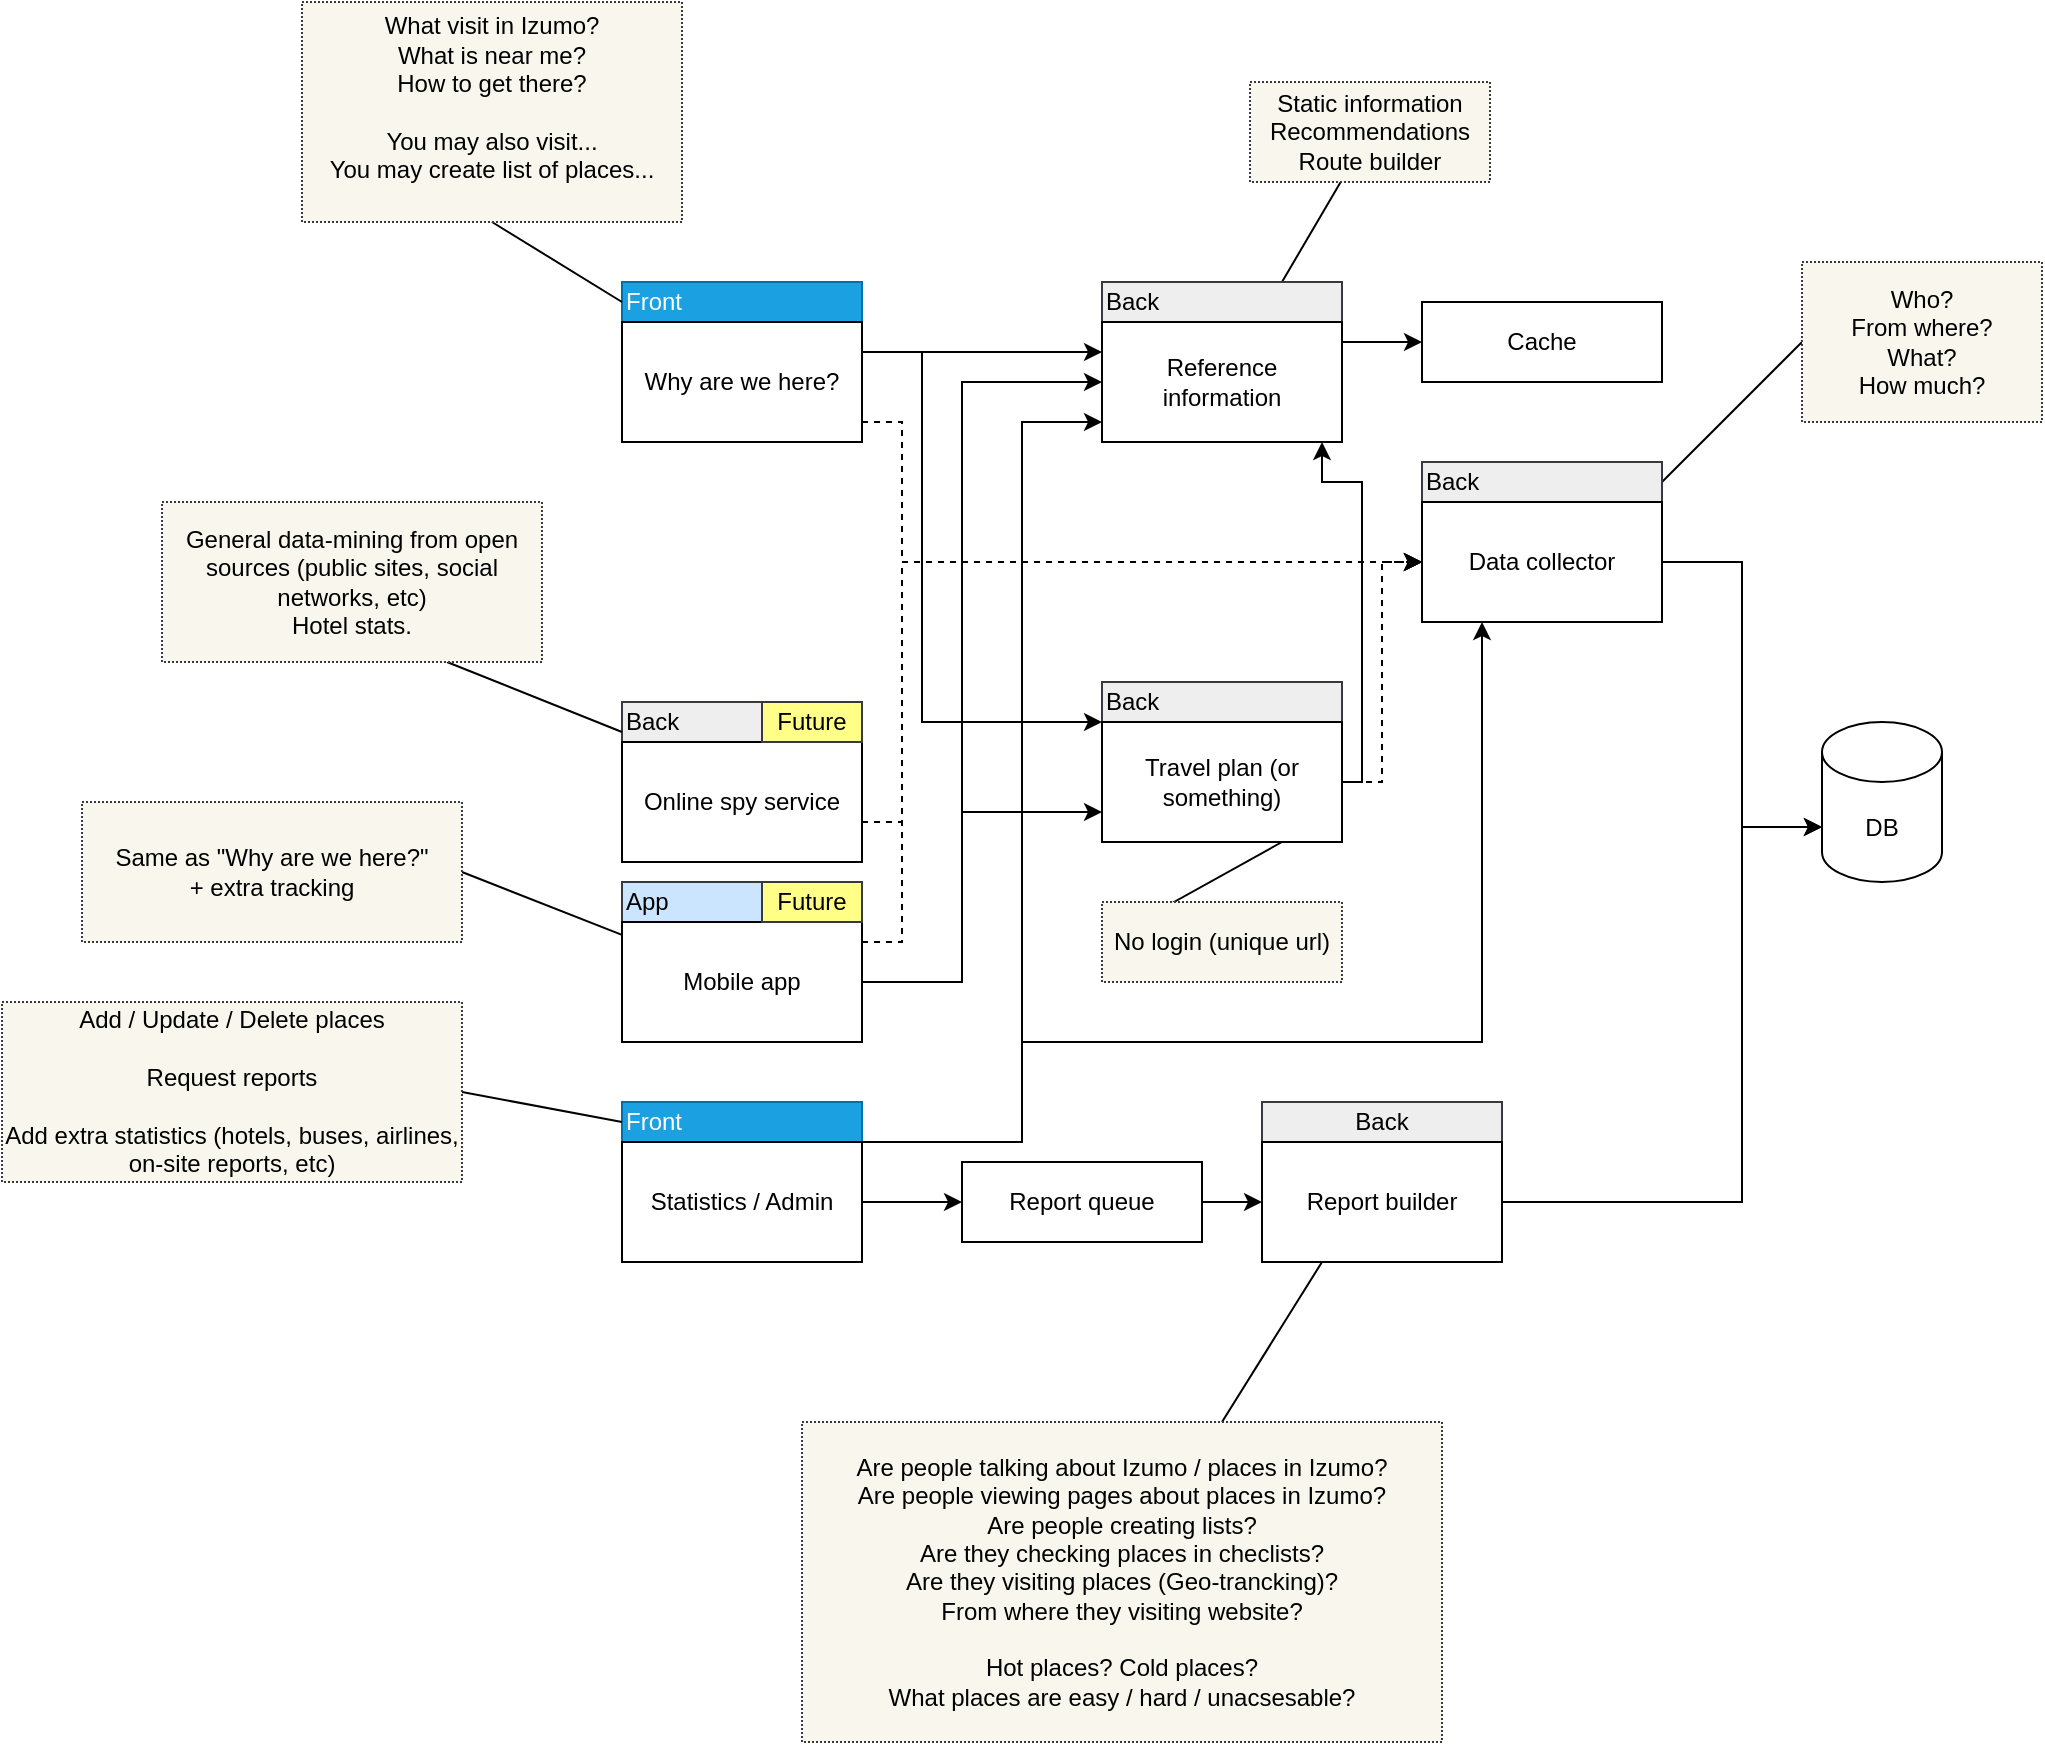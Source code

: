 <mxfile version="21.2.1" type="device">
  <diagram name="Page-1" id="RAzvQW3pOOAMKx-m_3gv">
    <mxGraphModel dx="1782" dy="2820" grid="1" gridSize="10" guides="1" tooltips="1" connect="1" arrows="1" fold="1" page="1" pageScale="1" pageWidth="827" pageHeight="1169" math="0" shadow="0">
      <root>
        <mxCell id="0" />
        <mxCell id="1" parent="0" />
        <mxCell id="E72YMyqT1U3GIHxhaPFI-1" value="&lt;div align=&quot;left&quot;&gt;Front&lt;/div&gt;" style="rounded=0;whiteSpace=wrap;html=1;fillColor=#1ba1e2;fontColor=#ffffff;strokeColor=#006EAF;align=left;" vertex="1" parent="1">
          <mxGeometry x="40" y="-1060" width="120" height="20" as="geometry" />
        </mxCell>
        <mxCell id="E72YMyqT1U3GIHxhaPFI-67" style="rounded=0;orthogonalLoop=1;jettySize=auto;html=1;exitX=0.75;exitY=0;exitDx=0;exitDy=0;endArrow=none;endFill=0;" edge="1" parent="1" source="E72YMyqT1U3GIHxhaPFI-2" target="E72YMyqT1U3GIHxhaPFI-66">
          <mxGeometry relative="1" as="geometry" />
        </mxCell>
        <mxCell id="E72YMyqT1U3GIHxhaPFI-2" value="&lt;div align=&quot;left&quot;&gt;Back&lt;/div&gt;" style="rounded=0;whiteSpace=wrap;html=1;fillColor=#eeeeee;strokeColor=#36393d;align=left;" vertex="1" parent="1">
          <mxGeometry x="280" y="-1060" width="120" height="20" as="geometry" />
        </mxCell>
        <mxCell id="E72YMyqT1U3GIHxhaPFI-21" style="edgeStyle=orthogonalEdgeStyle;rounded=0;orthogonalLoop=1;jettySize=auto;html=1;entryX=0;entryY=0.5;entryDx=0;entryDy=0;dashed=1;" edge="1" parent="1" source="E72YMyqT1U3GIHxhaPFI-3" target="E72YMyqT1U3GIHxhaPFI-7">
          <mxGeometry relative="1" as="geometry">
            <Array as="points">
              <mxPoint x="180" y="-990" />
              <mxPoint x="180" y="-920" />
            </Array>
          </mxGeometry>
        </mxCell>
        <mxCell id="E72YMyqT1U3GIHxhaPFI-75" style="edgeStyle=orthogonalEdgeStyle;rounded=0;orthogonalLoop=1;jettySize=auto;html=1;exitX=1;exitY=0.25;exitDx=0;exitDy=0;entryX=0;entryY=0;entryDx=0;entryDy=0;" edge="1" parent="1" source="E72YMyqT1U3GIHxhaPFI-3" target="E72YMyqT1U3GIHxhaPFI-47">
          <mxGeometry relative="1" as="geometry">
            <Array as="points">
              <mxPoint x="190" y="-1025" />
              <mxPoint x="190" y="-840" />
            </Array>
          </mxGeometry>
        </mxCell>
        <mxCell id="E72YMyqT1U3GIHxhaPFI-76" style="edgeStyle=orthogonalEdgeStyle;rounded=0;orthogonalLoop=1;jettySize=auto;html=1;entryX=0;entryY=0.25;entryDx=0;entryDy=0;" edge="1" parent="1" source="E72YMyqT1U3GIHxhaPFI-3" target="E72YMyqT1U3GIHxhaPFI-4">
          <mxGeometry relative="1" as="geometry">
            <Array as="points">
              <mxPoint x="200" y="-1025" />
              <mxPoint x="200" y="-1025" />
            </Array>
          </mxGeometry>
        </mxCell>
        <mxCell id="E72YMyqT1U3GIHxhaPFI-3" value="Why are we here?" style="rounded=0;whiteSpace=wrap;html=1;" vertex="1" parent="1">
          <mxGeometry x="40" y="-1040" width="120" height="60" as="geometry" />
        </mxCell>
        <mxCell id="E72YMyqT1U3GIHxhaPFI-17" style="edgeStyle=orthogonalEdgeStyle;rounded=0;orthogonalLoop=1;jettySize=auto;html=1;" edge="1" parent="1" source="E72YMyqT1U3GIHxhaPFI-4" target="E72YMyqT1U3GIHxhaPFI-10">
          <mxGeometry relative="1" as="geometry">
            <Array as="points">
              <mxPoint x="420" y="-1030" />
              <mxPoint x="420" y="-1030" />
            </Array>
          </mxGeometry>
        </mxCell>
        <mxCell id="E72YMyqT1U3GIHxhaPFI-4" value="&lt;div&gt;&lt;span class=&quot;HwtZe&quot; lang=&quot;en&quot;&gt;Reference&lt;/span&gt;&lt;/div&gt;&lt;div&gt;&lt;span class=&quot;HwtZe&quot; lang=&quot;en&quot;&gt;information&lt;/span&gt;&lt;/div&gt;&lt;div&gt;&lt;span class=&quot;HwtZe&quot; lang=&quot;en&quot;&gt;&lt;/span&gt;&lt;/div&gt;" style="rounded=0;whiteSpace=wrap;html=1;" vertex="1" parent="1">
          <mxGeometry x="280" y="-1040" width="120" height="60" as="geometry" />
        </mxCell>
        <mxCell id="E72YMyqT1U3GIHxhaPFI-80" style="rounded=0;orthogonalLoop=1;jettySize=auto;html=1;exitX=1;exitY=0.5;exitDx=0;exitDy=0;entryX=0;entryY=0.5;entryDx=0;entryDy=0;endArrow=none;endFill=0;" edge="1" parent="1" source="E72YMyqT1U3GIHxhaPFI-6" target="E72YMyqT1U3GIHxhaPFI-79">
          <mxGeometry relative="1" as="geometry" />
        </mxCell>
        <mxCell id="E72YMyqT1U3GIHxhaPFI-6" value="&lt;div align=&quot;left&quot;&gt;Back&lt;/div&gt;" style="rounded=0;whiteSpace=wrap;html=1;fillColor=#eeeeee;strokeColor=#36393d;align=left;" vertex="1" parent="1">
          <mxGeometry x="440" y="-970" width="120" height="20" as="geometry" />
        </mxCell>
        <mxCell id="E72YMyqT1U3GIHxhaPFI-55" style="edgeStyle=orthogonalEdgeStyle;rounded=0;orthogonalLoop=1;jettySize=auto;html=1;entryX=0;entryY=0;entryDx=0;entryDy=52.5;entryPerimeter=0;" edge="1" parent="1" source="E72YMyqT1U3GIHxhaPFI-7" target="E72YMyqT1U3GIHxhaPFI-23">
          <mxGeometry relative="1" as="geometry" />
        </mxCell>
        <mxCell id="E72YMyqT1U3GIHxhaPFI-7" value="Data collector" style="rounded=0;whiteSpace=wrap;html=1;" vertex="1" parent="1">
          <mxGeometry x="440" y="-950" width="120" height="60" as="geometry" />
        </mxCell>
        <mxCell id="E72YMyqT1U3GIHxhaPFI-10" value="Cache" style="rounded=0;whiteSpace=wrap;html=1;" vertex="1" parent="1">
          <mxGeometry x="440" y="-1050" width="120" height="40" as="geometry" />
        </mxCell>
        <mxCell id="E72YMyqT1U3GIHxhaPFI-11" value="&lt;div align=&quot;left&quot;&gt;Front&lt;/div&gt;" style="rounded=0;whiteSpace=wrap;html=1;fillColor=#1ba1e2;fontColor=#ffffff;strokeColor=#006EAF;align=left;" vertex="1" parent="1">
          <mxGeometry x="40" y="-650" width="120" height="20" as="geometry" />
        </mxCell>
        <mxCell id="E72YMyqT1U3GIHxhaPFI-25" style="edgeStyle=orthogonalEdgeStyle;rounded=0;orthogonalLoop=1;jettySize=auto;html=1;entryX=0;entryY=0.5;entryDx=0;entryDy=0;" edge="1" parent="1" source="E72YMyqT1U3GIHxhaPFI-12" target="E72YMyqT1U3GIHxhaPFI-24">
          <mxGeometry relative="1" as="geometry" />
        </mxCell>
        <mxCell id="E72YMyqT1U3GIHxhaPFI-58" style="edgeStyle=orthogonalEdgeStyle;rounded=0;orthogonalLoop=1;jettySize=auto;html=1;" edge="1" parent="1" source="E72YMyqT1U3GIHxhaPFI-12">
          <mxGeometry relative="1" as="geometry">
            <mxPoint x="280" y="-990" as="targetPoint" />
            <Array as="points">
              <mxPoint x="240" y="-630" />
              <mxPoint x="240" y="-990" />
            </Array>
          </mxGeometry>
        </mxCell>
        <mxCell id="E72YMyqT1U3GIHxhaPFI-78" style="edgeStyle=orthogonalEdgeStyle;rounded=0;orthogonalLoop=1;jettySize=auto;html=1;exitX=1;exitY=0.25;exitDx=0;exitDy=0;entryX=0.25;entryY=1;entryDx=0;entryDy=0;" edge="1" parent="1" source="E72YMyqT1U3GIHxhaPFI-12" target="E72YMyqT1U3GIHxhaPFI-7">
          <mxGeometry relative="1" as="geometry">
            <Array as="points">
              <mxPoint x="160" y="-630" />
              <mxPoint x="240" y="-630" />
              <mxPoint x="240" y="-680" />
              <mxPoint x="470" y="-680" />
            </Array>
          </mxGeometry>
        </mxCell>
        <mxCell id="E72YMyqT1U3GIHxhaPFI-12" value="Statistics / Admin" style="rounded=0;whiteSpace=wrap;html=1;" vertex="1" parent="1">
          <mxGeometry x="40" y="-630" width="120" height="60" as="geometry" />
        </mxCell>
        <mxCell id="E72YMyqT1U3GIHxhaPFI-23" value="DB" style="shape=cylinder3;whiteSpace=wrap;html=1;boundedLbl=1;backgroundOutline=1;size=15;" vertex="1" parent="1">
          <mxGeometry x="640" y="-840" width="60" height="80" as="geometry" />
        </mxCell>
        <mxCell id="E72YMyqT1U3GIHxhaPFI-31" style="edgeStyle=orthogonalEdgeStyle;rounded=0;orthogonalLoop=1;jettySize=auto;html=1;entryX=0;entryY=0.5;entryDx=0;entryDy=0;" edge="1" parent="1" source="E72YMyqT1U3GIHxhaPFI-24" target="E72YMyqT1U3GIHxhaPFI-29">
          <mxGeometry relative="1" as="geometry" />
        </mxCell>
        <mxCell id="E72YMyqT1U3GIHxhaPFI-24" value="Report queue &lt;span class=&quot;HwtZe&quot; lang=&quot;en&quot;&gt;&lt;/span&gt;" style="rounded=0;whiteSpace=wrap;html=1;" vertex="1" parent="1">
          <mxGeometry x="210" y="-620" width="120" height="40" as="geometry" />
        </mxCell>
        <mxCell id="E72YMyqT1U3GIHxhaPFI-28" value="Back" style="rounded=0;whiteSpace=wrap;html=1;fillColor=#eeeeee;strokeColor=#36393d;" vertex="1" parent="1">
          <mxGeometry x="360" y="-650" width="120" height="20" as="geometry" />
        </mxCell>
        <mxCell id="E72YMyqT1U3GIHxhaPFI-30" style="edgeStyle=orthogonalEdgeStyle;rounded=0;orthogonalLoop=1;jettySize=auto;html=1;entryX=0;entryY=0;entryDx=0;entryDy=52.5;entryPerimeter=0;" edge="1" parent="1" source="E72YMyqT1U3GIHxhaPFI-29" target="E72YMyqT1U3GIHxhaPFI-23">
          <mxGeometry relative="1" as="geometry">
            <Array as="points">
              <mxPoint x="600" y="-600" />
              <mxPoint x="600" y="-788" />
            </Array>
          </mxGeometry>
        </mxCell>
        <mxCell id="E72YMyqT1U3GIHxhaPFI-29" value="Report builder" style="rounded=0;whiteSpace=wrap;html=1;" vertex="1" parent="1">
          <mxGeometry x="360" y="-630" width="120" height="60" as="geometry" />
        </mxCell>
        <mxCell id="E72YMyqT1U3GIHxhaPFI-35" value="&lt;div align=&quot;left&quot;&gt;Back&lt;/div&gt;" style="rounded=0;whiteSpace=wrap;html=1;fillColor=#eeeeee;strokeColor=#36393d;align=left;" vertex="1" parent="1">
          <mxGeometry x="40" y="-850" width="120" height="20" as="geometry" />
        </mxCell>
        <mxCell id="E72YMyqT1U3GIHxhaPFI-40" style="edgeStyle=orthogonalEdgeStyle;rounded=0;orthogonalLoop=1;jettySize=auto;html=1;entryX=0;entryY=0.5;entryDx=0;entryDy=0;dashed=1;" edge="1" parent="1" source="E72YMyqT1U3GIHxhaPFI-36" target="E72YMyqT1U3GIHxhaPFI-7">
          <mxGeometry relative="1" as="geometry">
            <Array as="points">
              <mxPoint x="180" y="-790" />
              <mxPoint x="180" y="-920" />
            </Array>
          </mxGeometry>
        </mxCell>
        <mxCell id="E72YMyqT1U3GIHxhaPFI-36" value="Online spy service" style="rounded=0;whiteSpace=wrap;html=1;" vertex="1" parent="1">
          <mxGeometry x="40" y="-830" width="120" height="60" as="geometry" />
        </mxCell>
        <mxCell id="E72YMyqT1U3GIHxhaPFI-37" value="Future" style="rounded=0;whiteSpace=wrap;html=1;fillColor=#ffff88;strokeColor=#36393d;" vertex="1" parent="1">
          <mxGeometry x="110" y="-850" width="50" height="20" as="geometry" />
        </mxCell>
        <mxCell id="E72YMyqT1U3GIHxhaPFI-41" value="App" style="rounded=0;whiteSpace=wrap;html=1;fillColor=#cce5ff;strokeColor=#36393d;align=left;" vertex="1" parent="1">
          <mxGeometry x="40" y="-760" width="120" height="20" as="geometry" />
        </mxCell>
        <mxCell id="E72YMyqT1U3GIHxhaPFI-45" style="edgeStyle=orthogonalEdgeStyle;rounded=0;orthogonalLoop=1;jettySize=auto;html=1;entryX=0;entryY=0.5;entryDx=0;entryDy=0;dashed=1;" edge="1" parent="1" source="E72YMyqT1U3GIHxhaPFI-42" target="E72YMyqT1U3GIHxhaPFI-7">
          <mxGeometry relative="1" as="geometry">
            <Array as="points">
              <mxPoint x="180" y="-730" />
              <mxPoint x="180" y="-920" />
            </Array>
          </mxGeometry>
        </mxCell>
        <mxCell id="E72YMyqT1U3GIHxhaPFI-54" style="edgeStyle=orthogonalEdgeStyle;rounded=0;orthogonalLoop=1;jettySize=auto;html=1;entryX=0;entryY=0.5;entryDx=0;entryDy=0;" edge="1" parent="1" source="E72YMyqT1U3GIHxhaPFI-42" target="E72YMyqT1U3GIHxhaPFI-4">
          <mxGeometry relative="1" as="geometry">
            <Array as="points">
              <mxPoint x="210" y="-710" />
              <mxPoint x="210" y="-1010" />
            </Array>
          </mxGeometry>
        </mxCell>
        <mxCell id="E72YMyqT1U3GIHxhaPFI-77" style="edgeStyle=orthogonalEdgeStyle;rounded=0;orthogonalLoop=1;jettySize=auto;html=1;entryX=0;entryY=0.75;entryDx=0;entryDy=0;" edge="1" parent="1" source="E72YMyqT1U3GIHxhaPFI-42" target="E72YMyqT1U3GIHxhaPFI-47">
          <mxGeometry relative="1" as="geometry">
            <Array as="points">
              <mxPoint x="210" y="-710" />
              <mxPoint x="210" y="-795" />
            </Array>
          </mxGeometry>
        </mxCell>
        <mxCell id="E72YMyqT1U3GIHxhaPFI-42" value="Mobile app" style="rounded=0;whiteSpace=wrap;html=1;" vertex="1" parent="1">
          <mxGeometry x="40" y="-740" width="120" height="60" as="geometry" />
        </mxCell>
        <mxCell id="E72YMyqT1U3GIHxhaPFI-43" value="Future" style="rounded=0;whiteSpace=wrap;html=1;fillColor=#ffff88;strokeColor=#36393d;" vertex="1" parent="1">
          <mxGeometry x="110" y="-760" width="50" height="20" as="geometry" />
        </mxCell>
        <mxCell id="E72YMyqT1U3GIHxhaPFI-46" value="&lt;div align=&quot;left&quot;&gt;Back&lt;br&gt;&lt;/div&gt;" style="rounded=0;whiteSpace=wrap;html=1;fillColor=#eeeeee;strokeColor=#36393d;align=left;" vertex="1" parent="1">
          <mxGeometry x="280" y="-860" width="120" height="20" as="geometry" />
        </mxCell>
        <mxCell id="E72YMyqT1U3GIHxhaPFI-48" style="edgeStyle=orthogonalEdgeStyle;rounded=0;orthogonalLoop=1;jettySize=auto;html=1;entryX=0;entryY=0.5;entryDx=0;entryDy=0;dashed=1;" edge="1" parent="1" source="E72YMyqT1U3GIHxhaPFI-47" target="E72YMyqT1U3GIHxhaPFI-7">
          <mxGeometry relative="1" as="geometry" />
        </mxCell>
        <mxCell id="E72YMyqT1U3GIHxhaPFI-74" style="edgeStyle=orthogonalEdgeStyle;rounded=0;orthogonalLoop=1;jettySize=auto;html=1;" edge="1" parent="1" source="E72YMyqT1U3GIHxhaPFI-47" target="E72YMyqT1U3GIHxhaPFI-4">
          <mxGeometry relative="1" as="geometry">
            <mxPoint x="390" y="-940" as="targetPoint" />
            <Array as="points">
              <mxPoint x="410" y="-810" />
              <mxPoint x="410" y="-960" />
              <mxPoint x="390" y="-960" />
            </Array>
          </mxGeometry>
        </mxCell>
        <mxCell id="E72YMyqT1U3GIHxhaPFI-47" value="Travel plan (or something)" style="rounded=0;whiteSpace=wrap;html=1;" vertex="1" parent="1">
          <mxGeometry x="280" y="-840" width="120" height="60" as="geometry" />
        </mxCell>
        <mxCell id="E72YMyqT1U3GIHxhaPFI-60" style="rounded=0;orthogonalLoop=1;jettySize=auto;html=1;exitX=0.5;exitY=1;exitDx=0;exitDy=0;entryX=0;entryY=0.5;entryDx=0;entryDy=0;endArrow=none;endFill=0;" edge="1" parent="1" source="E72YMyqT1U3GIHxhaPFI-59" target="E72YMyqT1U3GIHxhaPFI-1">
          <mxGeometry relative="1" as="geometry" />
        </mxCell>
        <mxCell id="E72YMyqT1U3GIHxhaPFI-59" value="&lt;div&gt;What visit in Izumo?&lt;/div&gt;&lt;div&gt;What is near me?&lt;/div&gt;&lt;div&gt;How to get there?&lt;br&gt;&lt;/div&gt;&lt;div&gt;&lt;br&gt;&lt;/div&gt;&lt;div&gt;You may also visit...&lt;/div&gt;&lt;div&gt;You may create list of places...&lt;br&gt;&lt;/div&gt;&lt;div&gt;&lt;br&gt;&lt;/div&gt;" style="rounded=0;whiteSpace=wrap;html=1;fillColor=#f9f7ed;strokeColor=#36393d;dashed=1;dashPattern=1 1;" vertex="1" parent="1">
          <mxGeometry x="-120" y="-1200" width="190" height="110" as="geometry" />
        </mxCell>
        <mxCell id="E72YMyqT1U3GIHxhaPFI-62" style="rounded=0;orthogonalLoop=1;jettySize=auto;html=1;exitX=0.75;exitY=1;exitDx=0;exitDy=0;entryX=0;entryY=0.75;entryDx=0;entryDy=0;endArrow=none;endFill=0;" edge="1" parent="1" source="E72YMyqT1U3GIHxhaPFI-61" target="E72YMyqT1U3GIHxhaPFI-35">
          <mxGeometry relative="1" as="geometry" />
        </mxCell>
        <mxCell id="E72YMyqT1U3GIHxhaPFI-61" value="&lt;div&gt;General data-mining from open sources (public sites, social networks, etc)&lt;/div&gt;&lt;div&gt;Hotel stats.&lt;br&gt;&lt;/div&gt;" style="rounded=0;whiteSpace=wrap;html=1;fillColor=#f9f7ed;strokeColor=#36393d;dashed=1;dashPattern=1 1;" vertex="1" parent="1">
          <mxGeometry x="-190" y="-950" width="190" height="80" as="geometry" />
        </mxCell>
        <mxCell id="E72YMyqT1U3GIHxhaPFI-65" style="rounded=0;orthogonalLoop=1;jettySize=auto;html=1;exitX=0;exitY=0.5;exitDx=0;exitDy=0;entryX=0.75;entryY=1;entryDx=0;entryDy=0;endArrow=none;endFill=0;" edge="1" parent="1" source="E72YMyqT1U3GIHxhaPFI-64" target="E72YMyqT1U3GIHxhaPFI-47">
          <mxGeometry relative="1" as="geometry" />
        </mxCell>
        <mxCell id="E72YMyqT1U3GIHxhaPFI-64" value="No login (unique url)" style="rounded=0;whiteSpace=wrap;html=1;fillColor=#f9f7ed;strokeColor=#36393d;dashed=1;dashPattern=1 1;" vertex="1" parent="1">
          <mxGeometry x="280" y="-750" width="120" height="40" as="geometry" />
        </mxCell>
        <mxCell id="E72YMyqT1U3GIHxhaPFI-66" value="&lt;div&gt;Static information&lt;br&gt;&lt;/div&gt;&lt;div&gt;Recommendations&lt;br&gt;&lt;/div&gt;&lt;div&gt;Route builder&lt;br&gt;&lt;/div&gt;" style="rounded=0;whiteSpace=wrap;html=1;fillColor=#f9f7ed;strokeColor=#36393d;dashed=1;dashPattern=1 1;" vertex="1" parent="1">
          <mxGeometry x="354" y="-1160" width="120" height="50" as="geometry" />
        </mxCell>
        <mxCell id="E72YMyqT1U3GIHxhaPFI-69" style="rounded=0;orthogonalLoop=1;jettySize=auto;html=1;exitX=1;exitY=0.5;exitDx=0;exitDy=0;endArrow=none;endFill=0;" edge="1" parent="1" source="E72YMyqT1U3GIHxhaPFI-68" target="E72YMyqT1U3GIHxhaPFI-42">
          <mxGeometry relative="1" as="geometry" />
        </mxCell>
        <mxCell id="E72YMyqT1U3GIHxhaPFI-68" value="&lt;div&gt;Same as &quot;Why are we here?&quot;&lt;/div&gt;&lt;div&gt;+ extra tracking &lt;br&gt;&lt;/div&gt;" style="rounded=0;whiteSpace=wrap;html=1;fillColor=#f9f7ed;strokeColor=#36393d;dashed=1;dashPattern=1 1;" vertex="1" parent="1">
          <mxGeometry x="-230" y="-800" width="190" height="70" as="geometry" />
        </mxCell>
        <mxCell id="E72YMyqT1U3GIHxhaPFI-71" style="rounded=0;orthogonalLoop=1;jettySize=auto;html=1;exitX=1;exitY=0.5;exitDx=0;exitDy=0;entryX=0;entryY=0.5;entryDx=0;entryDy=0;endArrow=none;endFill=0;" edge="1" parent="1" source="E72YMyqT1U3GIHxhaPFI-70" target="E72YMyqT1U3GIHxhaPFI-11">
          <mxGeometry relative="1" as="geometry" />
        </mxCell>
        <mxCell id="E72YMyqT1U3GIHxhaPFI-70" value="&lt;div&gt;Add / Update / Delete places&lt;/div&gt;&lt;div&gt;&lt;br&gt;&lt;/div&gt;&lt;div&gt;Request reports&lt;/div&gt;&lt;div&gt;&lt;br&gt;&lt;/div&gt;&lt;div&gt;Add extra statistics (hotels, buses, airlines, on-site reports, etc&lt;span class=&quot;HwtZe&quot; lang=&quot;en&quot;&gt;&lt;/span&gt;) &lt;br&gt;&lt;/div&gt;" style="rounded=0;whiteSpace=wrap;html=1;fillColor=#f9f7ed;strokeColor=#36393d;dashed=1;dashPattern=1 1;" vertex="1" parent="1">
          <mxGeometry x="-270" y="-700" width="230" height="90" as="geometry" />
        </mxCell>
        <mxCell id="E72YMyqT1U3GIHxhaPFI-73" style="rounded=0;orthogonalLoop=1;jettySize=auto;html=1;entryX=0.25;entryY=1;entryDx=0;entryDy=0;endArrow=none;endFill=0;" edge="1" parent="1" source="E72YMyqT1U3GIHxhaPFI-72" target="E72YMyqT1U3GIHxhaPFI-29">
          <mxGeometry relative="1" as="geometry" />
        </mxCell>
        <mxCell id="E72YMyqT1U3GIHxhaPFI-72" value="&lt;div&gt;Are people talking about Izumo / places in Izumo?&lt;/div&gt;&lt;div&gt;Are people viewing pages about places in Izumo?&lt;/div&gt;&lt;div&gt;Are people creating lists?&lt;/div&gt;&lt;div&gt;Are they checking places in checlists?&lt;br&gt;&lt;/div&gt;&lt;div&gt;Are they visiting places (Geo-trancking)?&lt;/div&gt;&lt;div&gt;From where they visiting website? &lt;br&gt;&lt;/div&gt;&lt;div&gt;&lt;br&gt;&lt;/div&gt;&lt;div&gt;Hot places? Cold places? &lt;br&gt;&lt;/div&gt;&lt;div&gt;What places are easy / hard / unacsesable? &lt;br&gt;&lt;/div&gt;" style="rounded=0;whiteSpace=wrap;html=1;fillColor=#f9f7ed;strokeColor=#36393d;dashed=1;dashPattern=1 1;" vertex="1" parent="1">
          <mxGeometry x="130" y="-490" width="320" height="160" as="geometry" />
        </mxCell>
        <mxCell id="E72YMyqT1U3GIHxhaPFI-79" value="&lt;div&gt;Who?&lt;/div&gt;&lt;div&gt;From where?&lt;/div&gt;&lt;div&gt;What?&lt;/div&gt;&lt;div&gt;How much?&lt;/div&gt;" style="rounded=0;whiteSpace=wrap;html=1;fillColor=#f9f7ed;strokeColor=#36393d;dashed=1;dashPattern=1 1;" vertex="1" parent="1">
          <mxGeometry x="630" y="-1070" width="120" height="80" as="geometry" />
        </mxCell>
      </root>
    </mxGraphModel>
  </diagram>
</mxfile>
